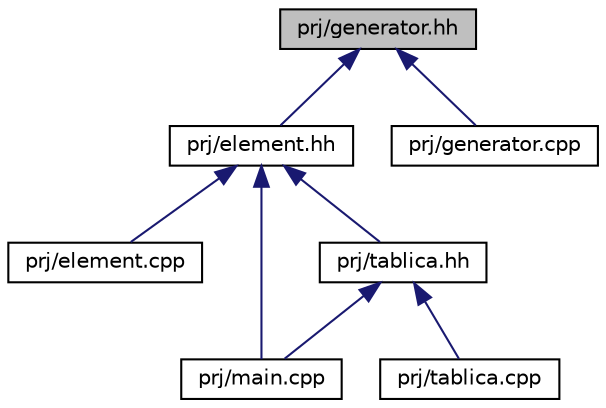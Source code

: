 digraph G
{
  edge [fontname="Helvetica",fontsize="10",labelfontname="Helvetica",labelfontsize="10"];
  node [fontname="Helvetica",fontsize="10",shape=record];
  Node1 [label="prj/generator.hh",height=0.2,width=0.4,color="black", fillcolor="grey75", style="filled" fontcolor="black"];
  Node1 -> Node2 [dir="back",color="midnightblue",fontsize="10",style="solid",fontname="Helvetica"];
  Node2 [label="prj/element.hh",height=0.2,width=0.4,color="black", fillcolor="white", style="filled",URL="$element_8hh.html"];
  Node2 -> Node3 [dir="back",color="midnightblue",fontsize="10",style="solid",fontname="Helvetica"];
  Node3 [label="prj/element.cpp",height=0.2,width=0.4,color="black", fillcolor="white", style="filled",URL="$element_8cpp.html"];
  Node2 -> Node4 [dir="back",color="midnightblue",fontsize="10",style="solid",fontname="Helvetica"];
  Node4 [label="prj/main.cpp",height=0.2,width=0.4,color="black", fillcolor="white", style="filled",URL="$main_8cpp.html"];
  Node2 -> Node5 [dir="back",color="midnightblue",fontsize="10",style="solid",fontname="Helvetica"];
  Node5 [label="prj/tablica.hh",height=0.2,width=0.4,color="black", fillcolor="white", style="filled",URL="$tablica_8hh.html"];
  Node5 -> Node4 [dir="back",color="midnightblue",fontsize="10",style="solid",fontname="Helvetica"];
  Node5 -> Node6 [dir="back",color="midnightblue",fontsize="10",style="solid",fontname="Helvetica"];
  Node6 [label="prj/tablica.cpp",height=0.2,width=0.4,color="black", fillcolor="white", style="filled",URL="$tablica_8cpp.html"];
  Node1 -> Node7 [dir="back",color="midnightblue",fontsize="10",style="solid",fontname="Helvetica"];
  Node7 [label="prj/generator.cpp",height=0.2,width=0.4,color="black", fillcolor="white", style="filled",URL="$generator_8cpp.html"];
}
